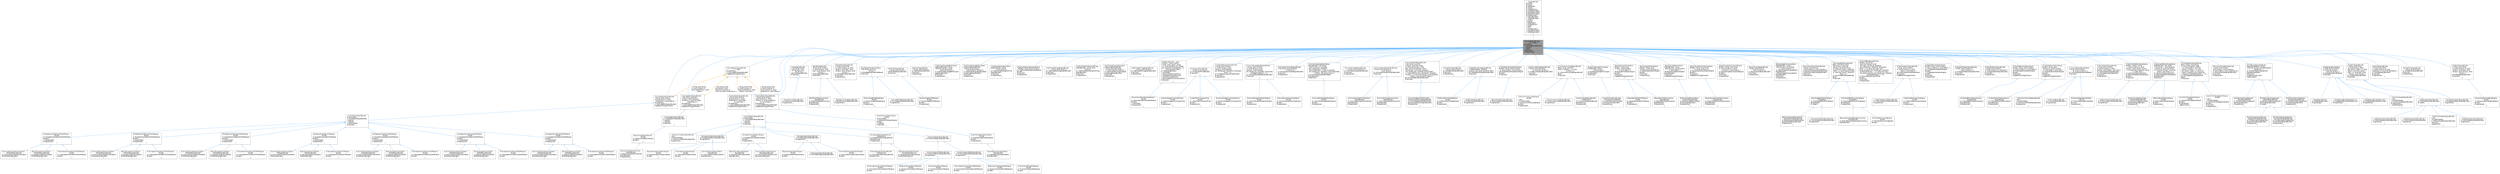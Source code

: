 digraph "CachingEngineBuilder&lt; T, U, Args &gt;"
{
 // INTERACTIVE_SVG=YES
 // LATEX_PDF_SIZE
  bgcolor="transparent";
  edge [fontname=Helvetica,fontsize=10,labelfontname=Helvetica,labelfontsize=10];
  node [fontname=Helvetica,fontsize=10,shape=box,height=0.2,width=0.4];
  Node1 [label="{CachingEngineBuilder\l\< T, U, Args \>\n|# engines_\l|+ CachingEngineBuilder()\l+ engine()\l+ reset()\l# keyImpl()\l# engineImpl()\l}",height=0.2,width=0.4,color="gray40", fillcolor="grey60", style="filled", fontcolor="black",tooltip="Abstract template EngineBuilder class that can cache engines and coupon pricers."];
  Node2 -> Node1 [dir="back",color="steelblue1",style="solid",arrowtail="onormal"];
  Node2 [label="{EngineBuilder\n|# model_\l# engine_\l# tradeTypes_\l# market_\l# configurations_\l# modelParameters_\l# engineParameters_\l# globalParameters_\l# modelBuilders_\l|+ EngineBuilder()\l+ ~EngineBuilder()\l+ model()\l+ engine()\l+ tradeTypes()\l+ configuration()\l+ reset()\l+ init()\l+ modelBuilders()\l+ engineParameter()\l+ modelParameter()\l}",height=0.2,width=0.4,color="gray40", fillcolor="white", style="filled",URL="$classore_1_1data_1_1_engine_builder.html",tooltip="Base PricingEngine Builder class for a specific model and engine."];
  Node1 -> Node3 [dir="back",color="steelblue1",style="solid",arrowtail="onormal"];
  Node3 [label="{CachingOptionEngineBuilder\l\< string, const string &,\l const Currency &, const\l AssetClass &, const Date & \>\n|# assetClass_\l|+ CachingOptionEngineBuilder()\l# getBlackScholesProcess()\l}",height=0.2,width=0.4,color="gray40", fillcolor="white", style="filled",URL="$classore_1_1data_1_1_caching_option_engine_builder.html",tooltip=" "];
  Node3 -> Node4 [dir="back",color="steelblue1",style="solid",arrowtail="onormal"];
  Node4 [label="{AsianOptionEngineBuilder\n|# expiryDate_\l|+ AsianOptionEngineBuilder()\l+ engine()\l+ engine()\l+ processType()\l# keyImpl()\l}",height=0.2,width=0.4,color="gray40", fillcolor="white", style="filled",URL="$classore_1_1data_1_1_asian_option_engine_builder.html",tooltip="Abstract Engine Builder for Asian Options."];
  Node4 -> Node5 [dir="back",color="steelblue1",style="solid",arrowtail="onormal"];
  Node5 [label="{EuropeanAsianOptionACGAPEngine\lBuilder\n||+ EuropeanAsianOptionACGAPEngine\lBuilder()\l+ processType()\l# engineImpl()\l}",height=0.2,width=0.4,color="gray40", fillcolor="white", style="filled",URL="$classore_1_1data_1_1_european_asian_option_a_c_g_a_p_engine_builder.html",tooltip="Continuous Analytic Engine Builder for European Asian Geometric Average Price Options."];
  Node5 -> Node6 [dir="back",color="steelblue1",style="solid",arrowtail="onormal"];
  Node6 [label="{CommodityEuropeanAsianOption\lACGAPEngineBuilder\n||+ CommodityEuropeanAsianOption\lACGAPEngineBuilder()\l}",height=0.2,width=0.4,color="gray40", fillcolor="white", style="filled",URL="$classore_1_1data_1_1_commodity_european_asian_option_a_c_g_a_p_engine_builder.html",tooltip="Continuous Analytic Engine Builder for European Asian Commodity Geometric Average Price Options."];
  Node5 -> Node7 [dir="back",color="steelblue1",style="solid",arrowtail="onormal"];
  Node7 [label="{EquityEuropeanAsianOption\lACGAPEngineBuilder\n||+ EquityEuropeanAsianOption\lACGAPEngineBuilder()\l}",height=0.2,width=0.4,color="gray40", fillcolor="white", style="filled",URL="$classore_1_1data_1_1_equity_european_asian_option_a_c_g_a_p_engine_builder.html",tooltip="Continuous Analytic Engine Builder for European Asian Equity Geometric Average Price Options."];
  Node5 -> Node8 [dir="back",color="steelblue1",style="solid",arrowtail="onormal"];
  Node8 [label="{FxEuropeanAsianOptionACGAPEngine\lBuilder\n||+ FxEuropeanAsianOptionACGAPEngine\lBuilder()\l}",height=0.2,width=0.4,color="gray40", fillcolor="white", style="filled",URL="$classore_1_1data_1_1_fx_european_asian_option_a_c_g_a_p_engine_builder.html",tooltip="Continuous Analytic Engine Builder for European Asian Fx Geometric Average Price Options."];
  Node4 -> Node9 [dir="back",color="steelblue1",style="solid",arrowtail="onormal"];
  Node9 [label="{EuropeanAsianOptionADGAPEngine\lBuilder\n||+ EuropeanAsianOptionADGAPEngine\lBuilder()\l+ processType()\l# engineImpl()\l}",height=0.2,width=0.4,color="gray40", fillcolor="white", style="filled",URL="$classore_1_1data_1_1_european_asian_option_a_d_g_a_p_engine_builder.html",tooltip="Discrete Analytic Engine Builder for European Asian Geometric Average Price Options."];
  Node9 -> Node10 [dir="back",color="steelblue1",style="solid",arrowtail="onormal"];
  Node10 [label="{CommodityEuropeanAsianOption\lADGAPEngineBuilder\n||+ CommodityEuropeanAsianOption\lADGAPEngineBuilder()\l}",height=0.2,width=0.4,color="gray40", fillcolor="white", style="filled",URL="$classore_1_1data_1_1_commodity_european_asian_option_a_d_g_a_p_engine_builder.html",tooltip="Discrete Analytic Engine Builder for European Asian Commodity Geometric Average Price Options."];
  Node9 -> Node11 [dir="back",color="steelblue1",style="solid",arrowtail="onormal"];
  Node11 [label="{EquityEuropeanAsianOption\lADGAPEngineBuilder\n||+ EquityEuropeanAsianOption\lADGAPEngineBuilder()\l}",height=0.2,width=0.4,color="gray40", fillcolor="white", style="filled",URL="$classore_1_1data_1_1_equity_european_asian_option_a_d_g_a_p_engine_builder.html",tooltip="Discrete Analytic Engine Builder for European Asian Equity Geometric Average Price Options."];
  Node9 -> Node12 [dir="back",color="steelblue1",style="solid",arrowtail="onormal"];
  Node12 [label="{FxEuropeanAsianOptionADGAPEngine\lBuilder\n||+ FxEuropeanAsianOptionADGAPEngine\lBuilder()\l}",height=0.2,width=0.4,color="gray40", fillcolor="white", style="filled",URL="$classore_1_1data_1_1_fx_european_asian_option_a_d_g_a_p_engine_builder.html",tooltip="Discrete Analytic Engine Builder for European Asian Fx Geometric Average Price Options."];
  Node4 -> Node13 [dir="back",color="steelblue1",style="solid",arrowtail="onormal"];
  Node13 [label="{EuropeanAsianOptionADGASEngine\lBuilder\n||+ EuropeanAsianOptionADGASEngine\lBuilder()\l+ processType()\l# engineImpl()\l}",height=0.2,width=0.4,color="gray40", fillcolor="white", style="filled",URL="$classore_1_1data_1_1_european_asian_option_a_d_g_a_s_engine_builder.html",tooltip="Discrete Analytic Engine Builder for European Asian Geometric Average Strike Options."];
  Node13 -> Node14 [dir="back",color="steelblue1",style="solid",arrowtail="onormal"];
  Node14 [label="{CommodityEuropeanAsianOption\lADGASEngineBuilder\n||+ CommodityEuropeanAsianOption\lADGASEngineBuilder()\l}",height=0.2,width=0.4,color="gray40", fillcolor="white", style="filled",URL="$classore_1_1data_1_1_commodity_european_asian_option_a_d_g_a_s_engine_builder.html",tooltip="Discrete Analytic Engine Builder for European Asian Commodity Geometric Average Strike Options."];
  Node13 -> Node15 [dir="back",color="steelblue1",style="solid",arrowtail="onormal"];
  Node15 [label="{EquityEuropeanAsianOption\lADGASEngineBuilder\n||+ EquityEuropeanAsianOption\lADGASEngineBuilder()\l}",height=0.2,width=0.4,color="gray40", fillcolor="white", style="filled",URL="$classore_1_1data_1_1_equity_european_asian_option_a_d_g_a_s_engine_builder.html",tooltip="Discrete Analytic Engine Builder for European Asian Equity Geometric Average Strike Options."];
  Node13 -> Node16 [dir="back",color="steelblue1",style="solid",arrowtail="onormal"];
  Node16 [label="{FxEuropeanAsianOptionADGASEngine\lBuilder\n||+ FxEuropeanAsianOptionADGASEngine\lBuilder()\l}",height=0.2,width=0.4,color="gray40", fillcolor="white", style="filled",URL="$classore_1_1data_1_1_fx_european_asian_option_a_d_g_a_s_engine_builder.html",tooltip="Discrete Analytic Engine Builder for European Asian Fx Geometric Average Strike Options."];
  Node4 -> Node17 [dir="back",color="steelblue1",style="solid",arrowtail="onormal"];
  Node17 [label="{EuropeanAsianOptionMCDAAPEngine\lBuilder\n||+ EuropeanAsianOptionMCDAAPEngine\lBuilder()\l+ processType()\l# engineImpl()\l}",height=0.2,width=0.4,color="gray40", fillcolor="white", style="filled",URL="$classore_1_1data_1_1_european_asian_option_m_c_d_a_a_p_engine_builder.html",tooltip="Discrete Monte Carlo Engine Builder for European Asian Arithmetic Average Price Options."];
  Node17 -> Node18 [dir="back",color="steelblue1",style="solid",arrowtail="onormal"];
  Node18 [label="{CommodityEuropeanAsianOption\lMCDAAPEngineBuilder\n||+ CommodityEuropeanAsianOption\lMCDAAPEngineBuilder()\l}",height=0.2,width=0.4,color="gray40", fillcolor="white", style="filled",URL="$classore_1_1data_1_1_commodity_european_asian_option_m_c_d_a_a_p_engine_builder.html",tooltip="Discrete Monte Carlo Engine Builder for European Asian Commodity Arithmetic Average Price Options."];
  Node17 -> Node19 [dir="back",color="steelblue1",style="solid",arrowtail="onormal"];
  Node19 [label="{EquityEuropeanAsianOption\lMCDAAPEngineBuilder\n||+ EquityEuropeanAsianOption\lMCDAAPEngineBuilder()\l}",height=0.2,width=0.4,color="gray40", fillcolor="white", style="filled",URL="$classore_1_1data_1_1_equity_european_asian_option_m_c_d_a_a_p_engine_builder.html",tooltip="Discrete Monte Carlo Engine Builder for European Asian Equity Arithmetic Average Price Options."];
  Node17 -> Node20 [dir="back",color="steelblue1",style="solid",arrowtail="onormal"];
  Node20 [label="{FxEuropeanAsianOptionMCDAAPEngine\lBuilder\n||+ FxEuropeanAsianOptionMCDAAPEngine\lBuilder()\l}",height=0.2,width=0.4,color="gray40", fillcolor="white", style="filled",URL="$classore_1_1data_1_1_fx_european_asian_option_m_c_d_a_a_p_engine_builder.html",tooltip="Discrete Monte Carlo Engine Builder for European Asian Fx Arithmetic Average Price Options."];
  Node4 -> Node21 [dir="back",color="steelblue1",style="solid",arrowtail="onormal"];
  Node21 [label="{EuropeanAsianOptionMCDAASEngine\lBuilder\n||+ EuropeanAsianOptionMCDAASEngine\lBuilder()\l+ processType()\l# engineImpl()\l}",height=0.2,width=0.4,color="gray40", fillcolor="white", style="filled",URL="$classore_1_1data_1_1_european_asian_option_m_c_d_a_a_s_engine_builder.html",tooltip="Discrete Monte Carlo Engine Builder for European Asian Arithmetic Average Strike Options."];
  Node21 -> Node22 [dir="back",color="steelblue1",style="solid",arrowtail="onormal"];
  Node22 [label="{CommodityEuropeanAsianOption\lMCDAASEngineBuilder\n||+ CommodityEuropeanAsianOption\lMCDAASEngineBuilder()\l}",height=0.2,width=0.4,color="gray40", fillcolor="white", style="filled",URL="$classore_1_1data_1_1_commodity_european_asian_option_m_c_d_a_a_s_engine_builder.html",tooltip="Discrete Monte Carlo Engine Builder for European Asian Commodity Arithmetic Average Strike Options."];
  Node21 -> Node23 [dir="back",color="steelblue1",style="solid",arrowtail="onormal"];
  Node23 [label="{EquityEuropeanAsianOption\lMCDAASEngineBuilder\n||+ EquityEuropeanAsianOption\lMCDAASEngineBuilder()\l}",height=0.2,width=0.4,color="gray40", fillcolor="white", style="filled",URL="$classore_1_1data_1_1_equity_european_asian_option_m_c_d_a_a_s_engine_builder.html",tooltip="Discrete Monte Carlo Engine Builder for European Asian Equity Arithmetic Average Strike Options."];
  Node21 -> Node24 [dir="back",color="steelblue1",style="solid",arrowtail="onormal"];
  Node24 [label="{FxEuropeanAsianOptionMCDAASEngine\lBuilder\n||+ FxEuropeanAsianOptionMCDAASEngine\lBuilder()\l}",height=0.2,width=0.4,color="gray40", fillcolor="white", style="filled",URL="$classore_1_1data_1_1_fx_european_asian_option_m_c_d_a_a_s_engine_builder.html",tooltip="Discrete Monte Carlo Engine Builder for European Asian Fx Arithmetic Average Strike Options."];
  Node4 -> Node25 [dir="back",color="steelblue1",style="solid",arrowtail="onormal"];
  Node25 [label="{EuropeanAsianOptionMCDGAPEngine\lBuilder\n||+ EuropeanAsianOptionMCDGAPEngine\lBuilder()\l+ processType()\l# engineImpl()\l}",height=0.2,width=0.4,color="gray40", fillcolor="white", style="filled",URL="$classore_1_1data_1_1_european_asian_option_m_c_d_g_a_p_engine_builder.html",tooltip="Discrete Monte Carlo Engine Builder for European Asian Geometric Average Price Options."];
  Node25 -> Node26 [dir="back",color="steelblue1",style="solid",arrowtail="onormal"];
  Node26 [label="{CommodityEuropeanAsianOption\lMCDGAPEngineBuilder\n||+ CommodityEuropeanAsianOption\lMCDGAPEngineBuilder()\l}",height=0.2,width=0.4,color="gray40", fillcolor="white", style="filled",URL="$classore_1_1data_1_1_commodity_european_asian_option_m_c_d_g_a_p_engine_builder.html",tooltip="Discrete Monte Carlo Engine Builder for European Asian Commodity Geometric Average Price Options."];
  Node25 -> Node27 [dir="back",color="steelblue1",style="solid",arrowtail="onormal"];
  Node27 [label="{EquityEuropeanAsianOption\lMCDGAPEngineBuilder\n||+ EquityEuropeanAsianOption\lMCDGAPEngineBuilder()\l}",height=0.2,width=0.4,color="gray40", fillcolor="white", style="filled",URL="$classore_1_1data_1_1_equity_european_asian_option_m_c_d_g_a_p_engine_builder.html",tooltip="Discrete Monte Carlo Engine Builder for European Asian Equity Geometric Average Price Options."];
  Node25 -> Node28 [dir="back",color="steelblue1",style="solid",arrowtail="onormal"];
  Node28 [label="{FxEuropeanAsianOptionMCDGAPEngine\lBuilder\n||+ FxEuropeanAsianOptionMCDGAPEngine\lBuilder()\l}",height=0.2,width=0.4,color="gray40", fillcolor="white", style="filled",URL="$classore_1_1data_1_1_fx_european_asian_option_m_c_d_g_a_p_engine_builder.html",tooltip="Discrete Monte Carlo Engine Builder for European Asian Fx Geometric Average Price Options."];
  Node4 -> Node29 [dir="back",color="steelblue1",style="solid",arrowtail="onormal"];
  Node29 [label="{EuropeanAsianOptionTWEngine\lBuilder\n||+ EuropeanAsianOptionTWEngine\lBuilder()\l+ processType()\l# engineImpl()\l}",height=0.2,width=0.4,color="gray40", fillcolor="white", style="filled",URL="$classore_1_1data_1_1_european_asian_option_t_w_engine_builder.html",tooltip="Discrete Analytic TW Engine Builder for European Asian Arithmetic Average Price Options."];
  Node29 -> Node30 [dir="back",color="steelblue1",style="solid",arrowtail="onormal"];
  Node30 [label="{CommodityEuropeanAsianOption\lTWEngineBuilder\n||+ CommodityEuropeanAsianOption\lTWEngineBuilder()\l}",height=0.2,width=0.4,color="gray40", fillcolor="white", style="filled",URL="$classore_1_1data_1_1_commodity_european_asian_option_t_w_engine_builder.html",tooltip="Discrete Analytic TW Engine Builder for European Asian Commodity Arithmetic Average Price Options."];
  Node29 -> Node31 [dir="back",color="steelblue1",style="solid",arrowtail="onormal"];
  Node31 [label="{EquityEuropeanAsianOption\lTWEngineBuilder\n||+ EquityEuropeanAsianOption\lTWEngineBuilder()\l}",height=0.2,width=0.4,color="gray40", fillcolor="white", style="filled",URL="$classore_1_1data_1_1_equity_european_asian_option_t_w_engine_builder.html",tooltip="Discrete Analytic TW Engine Builder for European Asian Equity Arithmetic Average Price Options."];
  Node29 -> Node32 [dir="back",color="steelblue1",style="solid",arrowtail="onormal"];
  Node32 [label="{FxEuropeanAsianOptionTWEngine\lBuilder\n||+ FxEuropeanAsianOptionTWEngine\lBuilder()\l}",height=0.2,width=0.4,color="gray40", fillcolor="white", style="filled",URL="$classore_1_1data_1_1_fx_european_asian_option_t_w_engine_builder.html",tooltip="Discrete Analytic TW Engine Builder for European Asian Fx Arithmetic Average Price Options."];
  Node1 -> Node33 [dir="back",color="steelblue1",style="solid",arrowtail="onormal"];
  Node33 [label="{CachingOptionEngineBuilder\l\< std::string, const std\l::string &, const QuantLib\l::Currency &, const ore::data\l::AssetClass & \>\n|# assetClass_\l|+ CachingOptionEngineBuilder()\l# getBlackScholesProcess()\l}",height=0.2,width=0.4,color="gray40", fillcolor="white", style="filled",URL="$classore_1_1data_1_1_caching_option_engine_builder.html",tooltip=" "];
  Node33 -> Node34 [dir="back",color="steelblue1",style="solid",arrowtail="onormal"];
  Node34 [label="{CliquetOptionEngineBuilder\n||+ CliquetOptionEngineBuilder()\l+ engine()\l+ engine()\l# keyImpl()\l}",height=0.2,width=0.4,color="gray40", fillcolor="white", style="filled",URL="$classore_1_1data_1_1_cliquet_option_engine_builder.html",tooltip="Engine builder for Cliquet Options."];
  Node34 -> Node35 [dir="back",color="steelblue1",style="solid",arrowtail="onormal"];
  Node35 [label="{EquityCliquetOptionEngine\lBuilder\n||+ EquityCliquetOptionEngine\lBuilder()\l}",height=0.2,width=0.4,color="gray40", fillcolor="white", style="filled",URL="$classore_1_1data_1_1_equity_cliquet_option_engine_builder.html",tooltip="Engine Builder for Equity Cliquet Options."];
  Node35 -> Node36 [dir="back",color="steelblue1",style="solid",arrowtail="onormal"];
  Node36 [label="{EquityCliquetOptionMcScript\lEngineBuilder\n||+ EquityCliquetOptionMcScript\lEngineBuilder()\l# engineImpl()\l}",height=0.2,width=0.4,color="gray40", fillcolor="white", style="filled",URL="$classore_1_1data_1_1_equity_cliquet_option_mc_script_engine_builder.html",tooltip=" "];
  Node1 -> Node37 [dir="back",color="steelblue1",style="solid",arrowtail="onormal"];
  Node37 [label="{CachingOptionEngineBuilder\l\< string, const string &,\l const Currency &, const\l Currency &, const AssetClass\l &, const Date & \>\n|# assetClass_\l|+ CachingOptionEngineBuilder()\l# getBlackScholesProcess()\l}",height=0.2,width=0.4,color="gray40", fillcolor="white", style="filled",URL="$classore_1_1data_1_1_caching_option_engine_builder.html",tooltip=" "];
  Node37 -> Node38 [dir="back",color="steelblue1",style="solid",arrowtail="onormal"];
  Node38 [label="{QuantoVanillaOptionEngine\lBuilder\n|# expiryDate_\l|+ QuantoVanillaOptionEngine\lBuilder()\l+ engine()\l# keyImpl()\l}",height=0.2,width=0.4,color="gray40", fillcolor="white", style="filled",URL="$classore_1_1data_1_1_quanto_vanilla_option_engine_builder.html",tooltip="Abstract Engine Builder for Quanto Vanilla Options."];
  Node38 -> Node39 [dir="back",color="steelblue1",style="solid",arrowtail="onormal"];
  Node39 [label="{QuantoEuropeanOptionEngine\lBuilder\n||+ QuantoEuropeanOptionEngine\lBuilder()\l# engineImpl()\l}",height=0.2,width=0.4,color="gray40", fillcolor="white", style="filled",URL="$classore_1_1data_1_1_quanto_european_option_engine_builder.html",tooltip="Abstract Engine Builder for Quanto European Vanilla Options."];
  Node39 -> Node40 [dir="back",color="steelblue1",style="solid",arrowtail="onormal"];
  Node40 [label="{QuantoEquityEuropeanOption\lEngineBuilder\n||+ QuantoEquityEuropeanOption\lEngineBuilder()\l}",height=0.2,width=0.4,color="gray40", fillcolor="white", style="filled",URL="$classore_1_1data_1_1_quanto_equity_european_option_engine_builder.html",tooltip="Engine Builder for Quanto European Equity Option Options."];
  Node1 -> Node41 [dir="back",color="steelblue1",style="solid",arrowtail="onormal"];
  Node41 [label="{CachingOptionEngineBuilder\l\< string, const string &,\l const Currency &, const\l AssetClass &, const Date\l &, const bool \>\n|# assetClass_\l|+ CachingOptionEngineBuilder()\l# getBlackScholesProcess()\l}",height=0.2,width=0.4,color="gray40", fillcolor="white", style="filled",URL="$classore_1_1data_1_1_caching_option_engine_builder.html",tooltip=" "];
  Node41 -> Node42 [dir="back",color="steelblue1",style="solid",arrowtail="onormal"];
  Node42 [label="{VanillaOptionEngineBuilder\n|# expiryDate_\l|+ VanillaOptionEngineBuilder()\l+ engine()\l+ engine()\l# keyImpl()\l}",height=0.2,width=0.4,color="gray40", fillcolor="white", style="filled",URL="$classore_1_1data_1_1_vanilla_option_engine_builder.html",tooltip="Abstract Engine Builder for Vanilla Options."];
  Node42 -> Node43 [dir="back",color="steelblue1",style="solid",arrowtail="onormal"];
  Node43 [label="{AmericanOptionEngineBuilder\n||+ AmericanOptionEngineBuilder()\l}",height=0.2,width=0.4,color="gray40", fillcolor="white", style="filled",URL="$classore_1_1data_1_1_american_option_engine_builder.html",tooltip="Abstract Engine Builder for American Vanilla Options."];
  Node43 -> Node44 [dir="back",color="steelblue1",style="solid",arrowtail="onormal"];
  Node44 [label="{AmericanOptionBAWEngineBuilder\n||+ AmericanOptionBAWEngineBuilder()\l# engineImpl()\l}",height=0.2,width=0.4,color="gray40", fillcolor="white", style="filled",URL="$classore_1_1data_1_1_american_option_b_a_w_engine_builder.html",tooltip="Abstract Engine Builder for American Vanilla Options using Barone Adesi Whaley Approximation."];
  Node44 -> Node45 [dir="back",color="steelblue1",style="solid",arrowtail="onormal"];
  Node45 [label="{CommodityAmericanOptionBAWEngine\lBuilder\n||+ CommodityAmericanOptionBAWEngine\lBuilder()\l}",height=0.2,width=0.4,color="gray40", fillcolor="white", style="filled",URL="$classore_1_1data_1_1_commodity_american_option_b_a_w_engine_builder.html",tooltip=" "];
  Node44 -> Node46 [dir="back",color="steelblue1",style="solid",arrowtail="onormal"];
  Node46 [label="{EquityAmericanOptionBAWEngine\lBuilder\n||+ EquityAmericanOptionBAWEngine\lBuilder()\l}",height=0.2,width=0.4,color="gray40", fillcolor="white", style="filled",URL="$classore_1_1data_1_1_equity_american_option_b_a_w_engine_builder.html",tooltip="Engine Builder for American Equity Options using Barone Adesi Whaley Approximation."];
  Node44 -> Node47 [dir="back",color="steelblue1",style="solid",arrowtail="onormal"];
  Node47 [label="{FxAmericanOptionBAWEngine\lBuilder\n||+ FxAmericanOptionBAWEngine\lBuilder()\l}",height=0.2,width=0.4,color="gray40", fillcolor="white", style="filled",URL="$classore_1_1data_1_1_fx_american_option_b_a_w_engine_builder.html",tooltip="Engine Builder for American Fx Options using Barone Adesi Whaley Approximation."];
  Node43 -> Node48 [dir="back",color="steelblue1",style="solid",arrowtail="onormal"];
  Node48 [label="{AmericanOptionFDEngineBuilder\n||+ AmericanOptionFDEngineBuilder()\l# engineImpl()\l}",height=0.2,width=0.4,color="gray40", fillcolor="white", style="filled",URL="$classore_1_1data_1_1_american_option_f_d_engine_builder.html",tooltip="Abstract Engine Builder for American Vanilla Options using Finite Difference Method."];
  Node48 -> Node49 [dir="back",color="steelblue1",style="solid",arrowtail="onormal"];
  Node49 [label="{CommodityAmericanOptionFDEngine\lBuilder\n||+ CommodityAmericanOptionFDEngine\lBuilder()\l}",height=0.2,width=0.4,color="gray40", fillcolor="white", style="filled",URL="$classore_1_1data_1_1_commodity_american_option_f_d_engine_builder.html",tooltip=" "];
  Node48 -> Node50 [dir="back",color="steelblue1",style="solid",arrowtail="onormal"];
  Node50 [label="{EquityAmericanOptionFDEngine\lBuilder\n||+ EquityAmericanOptionFDEngine\lBuilder()\l}",height=0.2,width=0.4,color="gray40", fillcolor="white", style="filled",URL="$classore_1_1data_1_1_equity_american_option_f_d_engine_builder.html",tooltip="Engine Builder for American Equity Options using Finite Difference Method."];
  Node48 -> Node51 [dir="back",color="steelblue1",style="solid",arrowtail="onormal"];
  Node51 [label="{FxAmericanOptionFDEngine\lBuilder\n||+ FxAmericanOptionFDEngine\lBuilder()\l}",height=0.2,width=0.4,color="gray40", fillcolor="white", style="filled",URL="$classore_1_1data_1_1_fx_american_option_f_d_engine_builder.html",tooltip="Engine Builder for American Fx Options using Finite Difference Method."];
  Node42 -> Node52 [dir="back",color="steelblue1",style="solid",arrowtail="onormal"];
  Node52 [label="{CamAmcFxOptionEngineBuilder\n|- cam_\l- simulationDates_\l|+ CamAmcFxOptionEngineBuilder()\l# engineImpl()\l}",height=0.2,width=0.4,color="gray40", fillcolor="white", style="filled",URL="$classore_1_1data_1_1_cam_amc_fx_option_engine_builder.html",tooltip="FX option engine builder for external cam, with additional simulation dates (AMC)"];
  Node42 -> Node53 [dir="back",color="steelblue1",style="solid",arrowtail="onormal"];
  Node53 [label="{EuropeanCSOptionEngineBuilder\n||+ EuropeanCSOptionEngineBuilder()\l# engineImpl()\l}",height=0.2,width=0.4,color="gray40", fillcolor="white", style="filled",URL="$classore_1_1data_1_1_european_c_s_option_engine_builder.html",tooltip=" "];
  Node53 -> Node54 [dir="back",color="steelblue1",style="solid",arrowtail="onormal"];
  Node54 [label="{CommodityEuropeanCSOption\lEngineBuilder\n||+ CommodityEuropeanCSOption\lEngineBuilder()\l}",height=0.2,width=0.4,color="gray40", fillcolor="white", style="filled",URL="$classore_1_1data_1_1_commodity_european_c_s_option_engine_builder.html",tooltip=" "];
  Node53 -> Node55 [dir="back",color="steelblue1",style="solid",arrowtail="onormal"];
  Node55 [label="{EquityEuropeanCSOptionEngine\lBuilder\n||+ EquityEuropeanCSOptionEngine\lBuilder()\l}",height=0.2,width=0.4,color="gray40", fillcolor="white", style="filled",URL="$classore_1_1data_1_1_equity_european_c_s_option_engine_builder.html",tooltip=" "];
  Node53 -> Node56 [dir="back",color="steelblue1",style="solid",arrowtail="onormal"];
  Node56 [label="{FxEuropeanCSOptionEngine\lBuilder\n||+ FxEuropeanCSOptionEngine\lBuilder()\l}",height=0.2,width=0.4,color="gray40", fillcolor="white", style="filled",URL="$classore_1_1data_1_1_fx_european_c_s_option_engine_builder.html",tooltip=" "];
  Node42 -> Node57 [dir="back",color="steelblue1",style="solid",arrowtail="onormal"];
  Node57 [label="{EuropeanForwardOptionEngine\lBuilder\n||+ EuropeanForwardOptionEngine\lBuilder()\l# engineImpl()\l}",height=0.2,width=0.4,color="gray40", fillcolor="white", style="filled",URL="$classore_1_1data_1_1_european_forward_option_engine_builder.html",tooltip="Abstract Engine Builder for European Vanilla Forward Options."];
  Node57 -> Node58 [dir="back",color="steelblue1",style="solid",arrowtail="onormal"];
  Node58 [label="{CommodityEuropeanForward\lOptionEngineBuilder\n||+ CommodityEuropeanForward\lOptionEngineBuilder()\l}",height=0.2,width=0.4,color="gray40", fillcolor="white", style="filled",URL="$classore_1_1data_1_1_commodity_european_forward_option_engine_builder.html",tooltip=" "];
  Node57 -> Node59 [dir="back",color="steelblue1",style="solid",arrowtail="onormal"];
  Node59 [label="{EquityFutureEuropeanOption\lEngineBuilder\n||+ EquityFutureEuropeanOption\lEngineBuilder()\l}",height=0.2,width=0.4,color="gray40", fillcolor="white", style="filled",URL="$classore_1_1data_1_1_equity_future_european_option_engine_builder.html",tooltip=" "];
  Node42 -> Node60 [dir="back",color="steelblue1",style="solid",arrowtail="onormal"];
  Node60 [label="{EuropeanOptionEngineBuilder\n||+ EuropeanOptionEngineBuilder()\l# engineImpl()\l}",height=0.2,width=0.4,color="gray40", fillcolor="white", style="filled",URL="$classore_1_1data_1_1_european_option_engine_builder.html",tooltip="Abstract Engine Builder for European Vanilla Options."];
  Node60 -> Node61 [dir="back",color="steelblue1",style="solid",arrowtail="onormal"];
  Node61 [label="{CommodityEuropeanOptionEngine\lBuilder\n||+ CommodityEuropeanOptionEngine\lBuilder()\l}",height=0.2,width=0.4,color="gray40", fillcolor="white", style="filled",URL="$classore_1_1data_1_1_commodity_european_option_engine_builder.html",tooltip=" "];
  Node60 -> Node62 [dir="back",color="steelblue1",style="solid",arrowtail="onormal"];
  Node62 [label="{EquityEuropeanOptionEngine\lBuilder\n||+ EquityEuropeanOptionEngine\lBuilder()\l}",height=0.2,width=0.4,color="gray40", fillcolor="white", style="filled",URL="$classore_1_1data_1_1_equity_european_option_engine_builder.html",tooltip="Engine Builder for European Equity Option Options."];
  Node60 -> Node63 [dir="back",color="steelblue1",style="solid",arrowtail="onormal"];
  Node63 [label="{FxEuropeanOptionEngineBuilder\n||+ FxEuropeanOptionEngineBuilder()\l}",height=0.2,width=0.4,color="gray40", fillcolor="white", style="filled",URL="$classore_1_1data_1_1_fx_european_option_engine_builder.html",tooltip="Engine Builder for European Fx Option Options."];
  Node42 -> Node64 [dir="back",color="steelblue1",style="solid",arrowtail="onormal"];
  Node64 [label="{EuropeanOptionEngineBuilder\lDeltaGamma\n||+ EuropeanOptionEngineBuilder\lDeltaGamma()\l# engineImpl()\l}",height=0.2,width=0.4,color="gray40", fillcolor="white", style="filled",URL="$classore_1_1data_1_1_european_option_engine_builder_delta_gamma.html",tooltip="Engine Builder for European Options with delta/gamma extension."];
  Node64 -> Node65 [dir="back",color="steelblue1",style="solid",arrowtail="onormal"];
  Node65 [label="{EquityEuropeanOptionEngine\lBuilderDeltaGamma\n||+ EquityEuropeanOptionEngine\lBuilderDeltaGamma()\l}",height=0.2,width=0.4,color="gray40", fillcolor="white", style="filled",URL="$classore_1_1data_1_1_equity_european_option_engine_builder_delta_gamma.html",tooltip="Engine Builder for European Equity Options with analytical sensitivities."];
  Node64 -> Node66 [dir="back",color="steelblue1",style="solid",arrowtail="onormal"];
  Node66 [label="{FxEuropeanOptionEngineBuilder\lDeltaGamma\n||+ FxEuropeanOptionEngineBuilder\lDeltaGamma()\l}",height=0.2,width=0.4,color="gray40", fillcolor="white", style="filled",URL="$classore_1_1data_1_1_fx_european_option_engine_builder_delta_gamma.html",tooltip="Engine Builder for European FX Options with analytical sensitivities."];
  Node1 -> Node67 [dir="back",color="steelblue1",style="solid",arrowtail="onormal"];
  Node67 [label="{AscotEngineBuilder\l\< std::string, const\l std::string &, const\l std::string & \>\n||# AscotEngineBuilder()\l# keyImpl()\l}",height=0.2,width=0.4,color="gray40", fillcolor="white", style="filled",URL="$classore_1_1data_1_1_ascot_engine_builder.html",tooltip=" "];
  Node67 -> Node68 [dir="back",color="steelblue1",style="solid",arrowtail="onormal"];
  Node68 [label="{AscotIntrinsicEngineBuilder\n||+ AscotIntrinsicEngineBuilder()\l# engineImpl()\l}",height=0.2,width=0.4,color="gray40", fillcolor="white", style="filled",URL="$classore_1_1data_1_1_ascot_intrinsic_engine_builder.html",tooltip=" "];
  Node1 -> Node69 [dir="back",color="steelblue1",style="solid",arrowtail="onormal"];
  Node69 [label="{BondEngineBuilder\<\l string, const Currency\l &, const string &, const\l bool, const string &, const\l string & \>\n||# BondEngineBuilder()\l# keyImpl()\l}",height=0.2,width=0.4,color="gray40", fillcolor="white", style="filled",URL="$classore_1_1data_1_1_bond_engine_builder.html",tooltip="Engine Builder base class for Bonds."];
  Node69 -> Node70 [dir="back",color="steelblue1",style="solid",arrowtail="onormal"];
  Node70 [label="{BondDiscountingEngineBuilder\n||+ BondDiscountingEngineBuilder()\l# engineImpl()\l}",height=0.2,width=0.4,color="gray40", fillcolor="white", style="filled",URL="$classore_1_1data_1_1_bond_discounting_engine_builder.html",tooltip="Discounting Engine Builder class for Bonds."];
  Node69 -> Node71 [dir="back",color="steelblue1",style="solid",arrowtail="onormal"];
  Node71 [label="{BondMultiStateDiscounting\lEngineBuilder\n||+ BondMultiStateDiscounting\lEngineBuilder()\l# engineImpl()\l}",height=0.2,width=0.4,color="gray40", fillcolor="white", style="filled",URL="$classore_1_1data_1_1_bond_multi_state_discounting_engine_builder.html",tooltip="Multi State Engine Builder class for Bonds."];
  Node1 -> Node72 [dir="back",color="steelblue1",style="solid",arrowtail="onormal"];
  Node72 [label="{BondOptionEngineBuilder\l\< string, const string\l &, const Currency &, const\l string &, const bool, const\l string &, const string &, const\l string & \>\n||+ BondOptionEngineBuilder()\l# keyImpl()\l# engineImpl()\l}",height=0.2,width=0.4,color="gray40", fillcolor="white", style="filled",URL="$classore_1_1data_1_1_bond_option_engine_builder.html",tooltip="Engine builder for bond option."];
  Node1 -> Node73 [dir="back",color="steelblue1",style="solid",arrowtail="onormal"];
  Node73 [label="{BondRepoEngineBuilderBase\l\< std::string, const std\l::string & \>\n||+ BondRepoEngineBuilderBase()\l# keyImpl()\l}",height=0.2,width=0.4,color="gray40", fillcolor="white", style="filled",URL="$classore_1_1data_1_1_bond_repo_engine_builder_base.html",tooltip="Bond Repo engine builder base class."];
  Node73 -> Node74 [dir="back",color="steelblue1",style="solid",arrowtail="onormal"];
  Node74 [label="{AccrualBondRepoEngineBuilder\n||+ AccrualBondRepoEngineBuilder()\l# engineImpl()\l}",height=0.2,width=0.4,color="gray40", fillcolor="white", style="filled",URL="$classore_1_1data_1_1_accrual_bond_repo_engine_builder.html",tooltip="Accrual Bond Repo Engine Builder."];
  Node73 -> Node75 [dir="back",color="steelblue1",style="solid",arrowtail="onormal"];
  Node75 [label="{DiscountingBondRepoEngine\lBuilder\n||+ DiscountingBondRepoEngine\lBuilder()\l# engineImpl()\l}",height=0.2,width=0.4,color="gray40", fillcolor="white", style="filled",URL="$classore_1_1data_1_1_discounting_bond_repo_engine_builder.html",tooltip="Discounting Bond Repo Engine Builder."];
  Node1 -> Node76 [dir="back",color="steelblue1",style="solid",arrowtail="onormal"];
  Node76 [label="{BondTRSEngineBuilder\l\< string, const string & \>\n||# BondTRSEngineBuilder()\l# keyImpl()\l}",height=0.2,width=0.4,color="gray40", fillcolor="white", style="filled",URL="$classore_1_1data_1_1_bond_t_r_s_engine_builder.html",tooltip=" "];
  Node76 -> Node77 [dir="back",color="steelblue1",style="solid",arrowtail="onormal"];
  Node77 [label="{DiscountingBondTRSEngine\lBuilder\n||+ DiscountingBondTRSEngine\lBuilder()\l# engineImpl()\l}",height=0.2,width=0.4,color="gray40", fillcolor="white", style="filled",URL="$classore_1_1data_1_1_discounting_bond_t_r_s_engine_builder.html",tooltip=" "];
  Node1 -> Node78 [dir="back",color="steelblue1",style="solid",arrowtail="onormal"];
  Node78 [label="{CachingOptionEngineBuilder\l\< T, Args \>\n|# assetClass_\l|+ CachingOptionEngineBuilder()\l# getBlackScholesProcess()\l}",height=0.2,width=0.4,color="gray40", fillcolor="white", style="filled",URL="$classore_1_1data_1_1_caching_option_engine_builder.html",tooltip=" "];
  Node78 -> Node3 [dir="back",color="orange",style="solid",label=" \< string, const string\l &, const Currency &,\l const AssetClass &, const\l Date & \>" ];
  Node78 -> Node33 [dir="back",color="orange",style="solid",label=" \< std::string, const\l std::string &, const\l QuantLib::Currency &,\l const ore::data::AssetClass & \>" ];
  Node78 -> Node37 [dir="back",color="orange",style="solid",label=" \< string, const string\l &, const Currency &,\l const Currency &, const\l AssetClass &, const Date & \>" ];
  Node78 -> Node41 [dir="back",color="orange",style="solid",label=" \< string, const string\l &, const Currency &,\l const AssetClass &, const\l Date &, const bool \>" ];
  Node1 -> Node79 [dir="back",color="steelblue1",style="solid",arrowtail="onormal"];
  Node79 [label="{CapFloorEngineBuilder\l\< string, const string & \>\n||+ CapFloorEngineBuilder()\l# keyImpl()\l# engineImpl()\l}",height=0.2,width=0.4,color="gray40", fillcolor="white", style="filled",URL="$classore_1_1data_1_1_cap_floor_engine_builder.html",tooltip="Engine Builder for Caps, Floors and Collars on an IborIndex."];
  Node1 -> Node80 [dir="back",color="steelblue1",style="solid",arrowtail="onormal"];
  Node80 [label="{CapFlooredAverageBMACoupon\lLegEngineBuilder\< string,\l const std::string &, const\l QuantLib::Period & \>\n||+ CapFlooredAverageBMACoupon\lLegEngineBuilder()\l# keyImpl()\l# engineImpl()\l}",height=0.2,width=0.4,color="gray40", fillcolor="white", style="filled",URL="$classore_1_1data_1_1_cap_floored_average_b_m_a_coupon_leg_engine_builder.html",tooltip="CouponPricer Builder for CapFlooredAVerageBMACouponLeg."];
  Node1 -> Node81 [dir="back",color="steelblue1",style="solid",arrowtail="onormal"];
  Node81 [label="{CapFlooredAverageONIndexed\lCouponLegEngineBuilder\l\< string, const string &,\l const QuantLib::Period & \>\n||+ CapFlooredAverageONIndexed\lCouponLegEngineBuilder()\l# keyImpl()\l# engineImpl()\l}",height=0.2,width=0.4,color="gray40", fillcolor="white", style="filled",URL="$classore_1_1data_1_1_cap_floored_average_o_n_indexed_coupon_leg_engine_builder.html",tooltip="CouponPricer Builder for CapFlooredOvernightIndexedCouponLeg."];
  Node1 -> Node82 [dir="back",color="steelblue1",style="solid",arrowtail="onormal"];
  Node82 [label="{CapFlooredCpiLegCashFlow\lEngineBuilder\< string,\l const string & \>\n||+ CapFlooredCpiLegCashFlow\lEngineBuilder()\l# keyImpl()\l# engineImpl()\l}",height=0.2,width=0.4,color="gray40", fillcolor="white", style="filled",URL="$classore_1_1data_1_1_cap_floored_cpi_leg_cash_flow_engine_builder.html",tooltip=" "];
  Node1 -> Node83 [dir="back",color="steelblue1",style="solid",arrowtail="onormal"];
  Node83 [label="{CapFlooredCpiLegCouponEngine\lBuilder\< string, const string & \>\n||+ CapFlooredCpiLegCouponEngine\lBuilder()\l# keyImpl()\l# engineImpl()\l}",height=0.2,width=0.4,color="gray40", fillcolor="white", style="filled",URL="$classore_1_1data_1_1_cap_floored_cpi_leg_coupon_engine_builder.html",tooltip="CouponPricer Builder for Capped/Floored CPI Inflation Leg."];
  Node1 -> Node84 [dir="back",color="steelblue1",style="solid",arrowtail="onormal"];
  Node84 [label="{CapFlooredIborLegEngineBuilder\l\< string, const string & \>\n||+ CapFlooredIborLegEngineBuilder()\l# keyImpl()\l# engineImpl()\l}",height=0.2,width=0.4,color="gray40", fillcolor="white", style="filled",URL="$classore_1_1data_1_1_cap_floored_ibor_leg_engine_builder.html",tooltip="CouponPricer Builder for CapFlooredIborLeg."];
  Node1 -> Node85 [dir="back",color="steelblue1",style="solid",arrowtail="onormal"];
  Node85 [label="{CapFlooredNonStandardYoYLeg\lEngineBuilder\< string, const\l string & \>\n||+ CapFlooredNonStandardYoYLeg\lEngineBuilder()\l# keyImpl()\l# engineImpl()\l}",height=0.2,width=0.4,color="gray40", fillcolor="white", style="filled",URL="$classore_1_1data_1_1_cap_floored_non_standard_yo_y_leg_engine_builder.html",tooltip="CouponPricer Builder for Capped/Floored YoY Inflation Leg."];
  Node1 -> Node86 [dir="back",color="steelblue1",style="solid",arrowtail="onormal"];
  Node86 [label="{CapFlooredOvernightIndexed\lCouponLegEngineBuilder\l\< string, const std::string\l &, const QuantLib::Period & \>\n||+ CapFlooredOvernightIndexed\lCouponLegEngineBuilder()\l# keyImpl()\l# engineImpl()\l}",height=0.2,width=0.4,color="gray40", fillcolor="white", style="filled",URL="$classore_1_1data_1_1_cap_floored_overnight_indexed_coupon_leg_engine_builder.html",tooltip="CouponPricer Builder for CapFlooredOvernightIndexedCouponLeg."];
  Node1 -> Node87 [dir="back",color="steelblue1",style="solid",arrowtail="onormal"];
  Node87 [label="{CapFlooredYoYLegEngineBuilder\l\< string, const string & \>\n||+ CapFlooredYoYLegEngineBuilder()\l# keyImpl()\l# engineImpl()\l}",height=0.2,width=0.4,color="gray40", fillcolor="white", style="filled",URL="$classore_1_1data_1_1_cap_floored_yo_y_leg_engine_builder.html",tooltip="CouponPricer Builder for Capped/Floored YoY Inflation Leg."];
  Node1 -> Node88 [dir="back",color="steelblue1",style="solid",arrowtail="onormal"];
  Node88 [label="{CdoEngineBuilder\< vector\l\< string \>, const Currency\l &, bool, const vector\< string\l \> &, const QuantLib::ext::shared\l_ptr\< QuantLib::SimpleQuote \> &,\l const QuantLib::Real \>\n||+ CdoEngineBuilder()\l+ lossModel()\l+ sensitivityDecomposition()\l+ calibrateConstituentCurve()\l+ calibrationIndexTerms()\l+ optimizedSensitivityCalculation()\l# keyImpl()\l}",height=0.2,width=0.4,color="gray40", fillcolor="white", style="filled",URL="$classore_1_1data_1_1_cdo_engine_builder.html",tooltip=" "];
  Node88 -> Node89 [dir="back",color="steelblue1",style="solid",arrowtail="onormal"];
  Node89 [label="{GaussCopulaBucketingCdoEngine\lBuilder\n||+ GaussCopulaBucketingCdoEngine\lBuilder()\l+ lossModel()\l# engineImpl()\l}",height=0.2,width=0.4,color="gray40", fillcolor="white", style="filled",URL="$classore_1_1data_1_1_gauss_copula_bucketing_cdo_engine_builder.html",tooltip=" "];
  Node1 -> Node90 [dir="back",color="steelblue1",style="solid",arrowtail="onormal"];
  Node90 [label="{CmsCouponPricerBuilder\l\< string, const string & \>\n||+ CmsCouponPricerBuilder()\l# keyImpl()\l}",height=0.2,width=0.4,color="gray40", fillcolor="white", style="filled",URL="$classore_1_1data_1_1_cms_coupon_pricer_builder.html",tooltip="CouponPricer Builder for CmsLeg."];
  Node90 -> Node91 [dir="back",color="steelblue1",style="solid",arrowtail="onormal"];
  Node91 [label="{AnalyticHaganCmsCouponPricer\lBuilder\n||+ AnalyticHaganCmsCouponPricer\lBuilder()\l# engineImpl()\l}",height=0.2,width=0.4,color="gray40", fillcolor="white", style="filled",URL="$classore_1_1data_1_1_analytic_hagan_cms_coupon_pricer_builder.html",tooltip=" "];
  Node90 -> Node92 [dir="back",color="steelblue1",style="solid",arrowtail="onormal"];
  Node92 [label="{LinearTSRCmsCouponPricer\lBuilder\n||+ LinearTSRCmsCouponPricer\lBuilder()\l# engineImpl()\l}",height=0.2,width=0.4,color="gray40", fillcolor="white", style="filled",URL="$classore_1_1data_1_1_linear_t_s_r_cms_coupon_pricer_builder.html",tooltip=" "];
  Node90 -> Node93 [dir="back",color="steelblue1",style="solid",arrowtail="onormal"];
  Node93 [label="{NumericalHaganCmsCouponPricer\lBuilder\n||+ NumericalHaganCmsCouponPricer\lBuilder()\l# engineImpl()\l}",height=0.2,width=0.4,color="gray40", fillcolor="white", style="filled",URL="$classore_1_1data_1_1_numerical_hagan_cms_coupon_pricer_builder.html",tooltip=" "];
  Node1 -> Node94 [dir="back",color="steelblue1",style="solid",arrowtail="onormal"];
  Node94 [label="{CmsSpreadCouponPricerBuilder\l\< string, const Currency\l &, const string &, const\l string &, const QuantLib::\lext::shared_ptr\< QuantLib::CmsCoupon\lPricer \> & \>\n||+ CmsSpreadCouponPricerBuilder()\l# keyImpl()\l# engineImpl()\l}",height=0.2,width=0.4,color="gray40", fillcolor="white", style="filled",URL="$classore_1_1data_1_1_cms_spread_coupon_pricer_builder.html",tooltip="CouponPricer Builder for CmsSpreadLeg."];
  Node1 -> Node95 [dir="back",color="steelblue1",style="solid",arrowtail="onormal"];
  Node95 [label="{CommodityApoBaseEngineBuilder\l\< string, const Currency\l &, const string &, const\l string &, const QuantLib::\lext::shared_ptr\< QuantExt::Commodity\lAveragePriceOption \> & \>\n||+ CommodityApoBaseEngineBuilder()\l# keyImpl()\l}",height=0.2,width=0.4,color="gray40", fillcolor="white", style="filled",URL="$classore_1_1data_1_1_commodity_apo_base_engine_builder.html",tooltip="Engine builder base class for Commodity Average Price Options."];
  Node95 -> Node96 [dir="back",color="steelblue1",style="solid",arrowtail="onormal"];
  Node96 [label="{CommodityApoAnalyticalEngine\lBuilder\n||+ CommodityApoAnalyticalEngine\lBuilder()\l# engineImpl()\l}",height=0.2,width=0.4,color="gray40", fillcolor="white", style="filled",URL="$classore_1_1data_1_1_commodity_apo_analytical_engine_builder.html",tooltip="Analytical Engine builder for Commodity Average Price Options."];
  Node95 -> Node97 [dir="back",color="steelblue1",style="solid",arrowtail="onormal"];
  Node97 [label="{CommodityApoMonteCarloEngine\lBuilder\n||+ CommodityApoMonteCarloEngine\lBuilder()\l# engineImpl()\l}",height=0.2,width=0.4,color="gray40", fillcolor="white", style="filled",URL="$classore_1_1data_1_1_commodity_apo_monte_carlo_engine_builder.html",tooltip="Monte Carlo Engine builder for Commodity Average Price Options."];
  Node1 -> Node98 [dir="back",color="steelblue1",style="solid",arrowtail="onormal"];
  Node98 [label="{CommodityForwardEngineBuilder\l\< std::string, const QuantLib\l::Currency & \>\n||+ CommodityForwardEngineBuilder()\l# keyImpl()\l# engineImpl()\l}",height=0.2,width=0.4,color="gray40", fillcolor="white", style="filled",URL="$classore_1_1data_1_1_commodity_forward_engine_builder.html",tooltip="Engine builder for commodity forward."];
  Node1 -> Node99 [dir="back",color="steelblue1",style="solid",arrowtail="onormal"];
  Node99 [label="{CommoditySpreadOptionBase\lEngineBuilder\< std::string,\l const Currency &, QuantLib\l::ext::shared_ptr\< QuantExt\l::CommodityIndex \> const &, QuantLib\l::ext::shared_ptr\< QuantExt::CommodityIndex\l \> const &, std::string const & \>\n||+ CommoditySpreadOptionBase\lEngineBuilder()\l# keyImpl()\l}",height=0.2,width=0.4,color="gray40", fillcolor="white", style="filled",URL="$classore_1_1data_1_1_commodity_spread_option_base_engine_builder.html",tooltip="Base Engine builder for Commodity Spread Options."];
  Node99 -> Node100 [dir="back",color="steelblue1",style="solid",arrowtail="onormal"];
  Node100 [label="{CommoditySpreadOptionEngine\lBuilder\n||+ CommoditySpreadOptionEngine\lBuilder()\l# engineImpl()\l}",height=0.2,width=0.4,color="gray40", fillcolor="white", style="filled",URL="$classore_1_1data_1_1_commodity_spread_option_engine_builder.html",tooltip="Analytical Engine builder for Commodity Spread Options."];
  Node1 -> Node101 [dir="back",color="steelblue1",style="solid",arrowtail="onormal"];
  Node101 [label="{CommoditySwapEngineBuilder\l\< string, const Currency & \>\n||+ CommoditySwapEngineBuilder()\l# keyImpl()\l# engineImpl()\l}",height=0.2,width=0.4,color="gray40", fillcolor="white", style="filled",URL="$classore_1_1data_1_1_commodity_swap_engine_builder.html",tooltip="Engine builder for Commodity Swaps."];
  Node1 -> Node102 [dir="back",color="steelblue1",style="solid",arrowtail="onormal"];
  Node102 [label="{CommoditySwaptionEngineBuilder\l\< string, const Currency &,\l const string & \>\n||+ CommoditySwaptionEngineBuilder()\l# keyImpl()\l}",height=0.2,width=0.4,color="gray40", fillcolor="white", style="filled",URL="$classore_1_1data_1_1_commodity_swaption_engine_builder.html",tooltip="Engine builder for Commodity Swaptions."];
  Node102 -> Node103 [dir="back",color="steelblue1",style="solid",arrowtail="onormal"];
  Node103 [label="{CommoditySwaptionAnalytical\lEngineBuilder\n||+ CommoditySwaptionAnalytical\lEngineBuilder()\l# engineImpl()\l}",height=0.2,width=0.4,color="gray40", fillcolor="white", style="filled",URL="$classore_1_1data_1_1_commodity_swaption_analytical_engine_builder.html",tooltip="Analytical Approximation Engine builder for Commodity Swaptions."];
  Node102 -> Node104 [dir="back",color="steelblue1",style="solid",arrowtail="onormal"];
  Node104 [label="{CommoditySwaptionMonteCarlo\lEngineBuilder\n||+ CommoditySwaptionMonteCarlo\lEngineBuilder()\l# engineImpl()\l}",height=0.2,width=0.4,color="gray40", fillcolor="white", style="filled",URL="$classore_1_1data_1_1_commodity_swaption_monte_carlo_engine_builder.html",tooltip="Monte Carlo Engine builder for Commodity Swaptions."];
  Node1 -> Node105 [dir="back",color="steelblue1",style="solid",arrowtail="onormal"];
  Node105 [label="{ConvertibleBondEngineBuilder\l\< std::string, const std\l::string &, const std::string\l &, const std::string &, const\l bool, const std::string &, const\l std::string &, const bool, QuantLib\l::ext::shared_ptr\< QuantExt::EquityIndex2\l \>, const QuantLib::ext::shared_ptr\< QuantExt\l::FxIndex \> &, const std::string &, const QuantLib\l::Date &, const QuantLib::Date & \>\n||# ConvertibleBondEngineBuilder()\l# keyImpl()\l}",height=0.2,width=0.4,color="gray40", fillcolor="white", style="filled",URL="$classore_1_1data_1_1_convertible_bond_engine_builder.html",tooltip=" "];
  Node105 -> Node106 [dir="back",color="steelblue1",style="solid",arrowtail="onormal"];
  Node106 [label="{ConvertibleBondFDDefaultable\lEquityJumpDiffusionEngineBuilder\n||+ ConvertibleBondFDDefaultable\lEquityJumpDiffusionEngineBuilder()\l# engineImpl()\l}",height=0.2,width=0.4,color="gray40", fillcolor="white", style="filled",URL="$classore_1_1data_1_1_convertible_bond_f_d_defaultable_equity_jump_diffusion_engine_builder.html",tooltip=" "];
  Node1 -> Node107 [dir="back",color="steelblue1",style="solid",arrowtail="onormal"];
  Node107 [label="{CpiCapFloorEngineBuilder\l\< string, const string & \>\n||+ CpiCapFloorEngineBuilder()\l# keyImpl()\l# engineImpl()\l}",height=0.2,width=0.4,color="gray40", fillcolor="white", style="filled",URL="$classore_1_1data_1_1_cpi_cap_floor_engine_builder.html",tooltip="Engine Builder for CPI Caps, Floors and Collars."];
  Node1 -> Node108 [dir="back",color="steelblue1",style="solid",arrowtail="onormal"];
  Node108 [label="{CreditDefaultSwapEngineBuilder\l\< CDSEngineKey, QuantLib::\lCurrency, std::string, QuantLib::Real \>\n||# CreditDefaultSwapEngineBuilder()\l# keyImpl()\l}",height=0.2,width=0.4,color="gray40", fillcolor="white", style="filled",URL="$classore_1_1data_1_1_credit_default_swap_engine_builder.html",tooltip="Engine builder base class for credit default swaps."];
  Node108 -> Node109 [dir="back",color="steelblue1",style="solid",arrowtail="onormal"];
  Node109 [label="{MidPointCdsEngineBuilder\n||+ MidPointCdsEngineBuilder()\l# engineImpl()\l}",height=0.2,width=0.4,color="gray40", fillcolor="white", style="filled",URL="$classore_1_1data_1_1_mid_point_cds_engine_builder.html",tooltip="Midpoint engine builder class for credit default swaps."];
  Node108 -> Node110 [dir="back",color="steelblue1",style="solid",arrowtail="onormal"];
  Node110 [label="{MidPointCdsMultiStateEngine\lBuilder\n||+ MidPointCdsMultiStateEngine\lBuilder()\l# engineImpl()\l}",height=0.2,width=0.4,color="gray40", fillcolor="white", style="filled",URL="$classore_1_1data_1_1_mid_point_cds_multi_state_engine_builder.html",tooltip="Multi State Engine Builder class for CDS."];
  Node1 -> Node111 [dir="back",color="steelblue1",style="solid",arrowtail="onormal"];
  Node111 [label="{CreditDefaultSwapOptionEngine\lBuilder\< string, const Currency\l &, const string &, const string & \>\n||# CreditDefaultSwapOptionEngine\lBuilder()\l# keyImpl()\l}",height=0.2,width=0.4,color="gray40", fillcolor="white", style="filled",URL="$classore_1_1data_1_1_credit_default_swap_option_engine_builder.html",tooltip="Engine Builder base class for Credit Default Swap Options."];
  Node111 -> Node112 [dir="back",color="steelblue1",style="solid",arrowtail="onormal"];
  Node112 [label="{BlackCdsOptionEngineBuilder\n||+ BlackCdsOptionEngineBuilder()\l# engineImpl()\l}",height=0.2,width=0.4,color="gray40", fillcolor="white", style="filled",URL="$classore_1_1data_1_1_black_cds_option_engine_builder.html",tooltip="Black CDS option engine builder for CDS options."];
  Node1 -> Node113 [dir="back",color="steelblue1",style="solid",arrowtail="onormal"];
  Node113 [label="{CreditLinkedSwapEngineBuilder\l\< string, const std::string\l &, const std::string & \>\n||+ CreditLinkedSwapEngineBuilder()\l- keyImpl()\l- engineImpl()\l}",height=0.2,width=0.4,color="gray40", fillcolor="white", style="filled",URL="$classore_1_1data_1_1_credit_linked_swap_engine_builder.html",tooltip=" "];
  Node1 -> Node114 [dir="back",color="steelblue1",style="solid",arrowtail="onormal"];
  Node114 [label="{CrossCurrencySwapEngineBuilder\lBase\< string, const std::\lvector\< Currency \> &, const\l Currency & \>\n||+ CrossCurrencySwapEngineBuilder\lBase()\l# keyImpl()\l}",height=0.2,width=0.4,color="gray40", fillcolor="white", style="filled",URL="$classore_1_1data_1_1_cross_currency_swap_engine_builder_base.html",tooltip="Engine Builder base class for Cross Currency Swaps."];
  Node114 -> Node115 [dir="back",color="steelblue1",style="solid",arrowtail="onormal"];
  Node115 [label="{CamAmcCurrencySwapEngine\lBuilder\n|- cam_\l- simulationDates_\l|+ CamAmcCurrencySwapEngine\lBuilder()\l# engineImpl()\l}",height=0.2,width=0.4,color="gray40", fillcolor="white", style="filled",URL="$classore_1_1data_1_1_cam_amc_currency_swap_engine_builder.html",tooltip="Multileg option engine builder for external cam, with additional simulation dates (AMC)"];
  Node114 -> Node116 [dir="back",color="steelblue1",style="solid",arrowtail="onormal"];
  Node116 [label="{CrossCurrencySwapEngineBuilder\n||+ CrossCurrencySwapEngineBuilder()\l# engineImpl()\l}",height=0.2,width=0.4,color="gray40", fillcolor="white", style="filled",URL="$classore_1_1data_1_1_cross_currency_swap_engine_builder.html",tooltip="Discounted Cashflows Engine Builder for Cross Currency Swaps."];
  Node114 -> Node117 [dir="back",color="steelblue1",style="solid",arrowtail="onormal"];
  Node117 [label="{CurrencySwapEngineBuilder\lDeltaGamma\n||+ CurrencySwapEngineBuilder\lDeltaGamma()\l# engineImpl()\l}",height=0.2,width=0.4,color="gray40", fillcolor="white", style="filled",URL="$classore_1_1data_1_1_currency_swap_engine_builder_delta_gamma.html",tooltip="Engine Builder for Cross Currency Swaps."];
  Node1 -> Node118 [dir="back",color="steelblue1",style="solid",arrowtail="onormal"];
  Node118 [label="{DurationAdjustedCmsCoupon\lPricerBuilder\< string,\l const string & \>\n||+ DurationAdjustedCmsCoupon\lPricerBuilder()\l# keyImpl()\l}",height=0.2,width=0.4,color="gray40", fillcolor="white", style="filled",URL="$classore_1_1data_1_1_duration_adjusted_cms_coupon_pricer_builder.html",tooltip=" "];
  Node118 -> Node119 [dir="back",color="steelblue1",style="solid",arrowtail="onormal"];
  Node119 [label="{LinearTsrDurationAdjusted\lCmsCouponPricerBuilder\n||+ LinearTsrDurationAdjusted\lCmsCouponPricerBuilder()\l# engineImpl()\l}",height=0.2,width=0.4,color="gray40", fillcolor="white", style="filled",URL="$classore_1_1data_1_1_linear_tsr_duration_adjusted_cms_coupon_pricer_builder.html",tooltip=" "];
  Node1 -> Node120 [dir="back",color="steelblue1",style="solid",arrowtail="onormal"];
  Node120 [label="{EquityBarrierOptionEngine\lBuilder\< string, const\l string &, const Currency\l &, const Date & \>\n||# EquityBarrierOptionEngine\lBuilder()\l# keyImpl()\l# getBlackScholesProcess()\l}",height=0.2,width=0.4,color="gray40", fillcolor="white", style="filled",URL="$classore_1_1data_1_1_equity_barrier_option_engine_builder.html",tooltip="Engine Builder for Equity Barrier Options."];
  Node120 -> Node121 [dir="back",color="steelblue1",style="solid",arrowtail="onormal"];
  Node121 [label="{EquityBarrierOptionAnalytic\lEngineBuilder\n||+ EquityBarrierOptionAnalytic\lEngineBuilder()\l# engineImpl()\l}",height=0.2,width=0.4,color="gray40", fillcolor="white", style="filled",URL="$classore_1_1data_1_1_equity_barrier_option_analytic_engine_builder.html",tooltip=" "];
  Node120 -> Node122 [dir="back",color="steelblue1",style="solid",arrowtail="onormal"];
  Node122 [label="{EquityBarrierOptionFDEngine\lBuilder\n||+ EquityBarrierOptionFDEngine\lBuilder()\l# engineImpl()\l}",height=0.2,width=0.4,color="gray40", fillcolor="white", style="filled",URL="$classore_1_1data_1_1_equity_barrier_option_f_d_engine_builder.html",tooltip=" "];
  Node1 -> Node123 [dir="back",color="steelblue1",style="solid",arrowtail="onormal"];
  Node123 [label="{EquityDigitalOptionEngine\lBuilder\< string, const\l string &, const Currency & \>\n||+ EquityDigitalOptionEngine\lBuilder()\l# keyImpl()\l# engineImpl()\l}",height=0.2,width=0.4,color="gray40", fillcolor="white", style="filled",URL="$classore_1_1data_1_1_equity_digital_option_engine_builder.html",tooltip="Engine Builder for European EQ Digital Options."];
  Node1 -> Node124 [dir="back",color="steelblue1",style="solid",arrowtail="onormal"];
  Node124 [label="{EquityDoubleBarrierOption\lEngineBuilder\< string,\l const string &, const Currency\l &, const Date & \>\n||# EquityDoubleBarrierOption\lEngineBuilder()\l# keyImpl()\l# getBlackScholesProcess()\l}",height=0.2,width=0.4,color="gray40", fillcolor="white", style="filled",URL="$classore_1_1data_1_1_equity_double_barrier_option_engine_builder.html",tooltip="Engine Builder for Equity Double Barrier Options."];
  Node124 -> Node125 [dir="back",color="steelblue1",style="solid",arrowtail="onormal"];
  Node125 [label="{EquityDoubleBarrierOption\lAnalyticEngineBuilder\n||+ EquityDoubleBarrierOption\lAnalyticEngineBuilder()\l# engineImpl()\l}",height=0.2,width=0.4,color="gray40", fillcolor="white", style="filled",URL="$classore_1_1data_1_1_equity_double_barrier_option_analytic_engine_builder.html",tooltip=" "];
  Node1 -> Node126 [dir="back",color="steelblue1",style="solid",arrowtail="onormal"];
  Node126 [label="{EquityDoubleTouchOptionEngine\lBuilder\< string, const string\l &, const Currency & \>\n||+ EquityDoubleTouchOptionEngine\lBuilder()\l# keyImpl()\l# getBlackScholesProcess()\l}",height=0.2,width=0.4,color="gray40", fillcolor="white", style="filled",URL="$classore_1_1data_1_1_equity_double_touch_option_engine_builder.html",tooltip="Abstract Engine Builder for EQ Double Touch Options."];
  Node126 -> Node127 [dir="back",color="steelblue1",style="solid",arrowtail="onormal"];
  Node127 [label="{EquityDoubleTouchOptionAnalytic\lEngineBuilder\n||+ EquityDoubleTouchOptionAnalytic\lEngineBuilder()\l# engineImpl()\l}",height=0.2,width=0.4,color="gray40", fillcolor="white", style="filled",URL="$classore_1_1data_1_1_equity_double_touch_option_analytic_engine_builder.html",tooltip="Analytical Engine Builder for EQ Double Touch Options."];
  Node1 -> Node128 [dir="back",color="steelblue1",style="solid",arrowtail="onormal"];
  Node128 [label="{EquityEuropeanCompositeEngine\lBuilder\< string, const string\l &, const Currency &, const\l Currency &, const Date & \>\n||+ EquityEuropeanCompositeEngine\lBuilder()\l# keyImpl()\l# engineImpl()\l}",height=0.2,width=0.4,color="gray40", fillcolor="white", style="filled",URL="$classore_1_1data_1_1_equity_european_composite_engine_builder.html",tooltip="Engine Builder for Composite European Equity Options."];
  Node1 -> Node129 [dir="back",color="steelblue1",style="solid",arrowtail="onormal"];
  Node129 [label="{EquityForwardEngineBuilder\l\< string, const string &,\l const Currency & \>\n||+ EquityForwardEngineBuilder()\l# keyImpl()\l# engineImpl()\l}",height=0.2,width=0.4,color="gray40", fillcolor="white", style="filled",URL="$classore_1_1data_1_1_equity_forward_engine_builder.html",tooltip="Engine Builder for European Equity Forwards."];
  Node1 -> Node130 [dir="back",color="steelblue1",style="solid",arrowtail="onormal"];
  Node130 [label="{EquityOutperformanceOption\lEngineBuilder\< string,\l const string &, const string\l &, const Currency & \>\n||+ EquityOutperformanceOption\lEngineBuilder()\l+ EquityOutperformanceOption\lEngineBuilder()\l# keyImpl()\l# engineImpl()\l}",height=0.2,width=0.4,color="gray40", fillcolor="white", style="filled",URL="$classore_1_1data_1_1_equity_outperformance_option_engine_builder.html",tooltip="Engine Builder for EQ Outperformance Option."];
  Node1 -> Node131 [dir="back",color="steelblue1",style="solid",arrowtail="onormal"];
  Node131 [label="{EquityTouchOptionEngineBuilder\l\< string, const string &,\l const Currency &, const string & \>\n||+ EquityTouchOptionEngineBuilder()\l+ EquityTouchOptionEngineBuilder()\l# keyImpl()\l# engineImpl()\l}",height=0.2,width=0.4,color="gray40", fillcolor="white", style="filled",URL="$classore_1_1data_1_1_equity_touch_option_engine_builder.html",tooltip="Engine Builder for EQ Touch Options."];
  Node1 -> Node132 [dir="back",color="steelblue1",style="solid",arrowtail="onormal"];
  Node132 [label="{FlexiSwapBGSEngineBuilder\lBase\< std::string, const\l std::string &, const std\l::string &, const std::string\l &, const std::vector\< QuantLib\l::Date \> &, const QuantLib::Date\l &, const std::vector\< QuantLib::\lReal \> & \>\n||+ FlexiSwapBGSEngineBuilder\lBase()\l# keyImpl()\l}",height=0.2,width=0.4,color="gray40", fillcolor="white", style="filled",URL="$classore_1_1data_1_1_flexi_swap_b_g_s_engine_builder_base.html",tooltip="Flexi Swap / BGS Engine Builder Base Class (id2 is used for BGS only)"];
  Node132 -> Node133 [dir="back",color="steelblue1",style="solid",arrowtail="onormal"];
  Node133 [label="{FlexiSwapBGSDiscountingEngine\lBuilderBase\n||+ FlexiSwapBGSDiscountingEngine\lBuilderBase()\l# engineImpl()\l}",height=0.2,width=0.4,color="gray40", fillcolor="white", style="filled",URL="$classore_1_1data_1_1_flexi_swap_b_g_s_discounting_engine_builder_base.html",tooltip="Flexi Swap / BGS Discounting Engine Builder."];
  Node133 -> Node134 [dir="back",color="steelblue1",style="solid",arrowtail="onormal"];
  Node134 [label="{BalanceGuaranteedSwapDiscounting\lEngineBuilder\n||+ BalanceGuaranteedSwapDiscounting\lEngineBuilder()\l}",height=0.2,width=0.4,color="gray40", fillcolor="white", style="filled",URL="$classore_1_1data_1_1_balance_guaranteed_swap_discounting_engine_builder.html",tooltip="Balance Guaranteed Swap Discounting Engine Builder."];
  Node133 -> Node135 [dir="back",color="steelblue1",style="solid",arrowtail="onormal"];
  Node135 [label="{FlexiSwapDiscountingEngine\lBuilder\n||+ FlexiSwapDiscountingEngine\lBuilder()\l}",height=0.2,width=0.4,color="gray40", fillcolor="white", style="filled",URL="$classore_1_1data_1_1_flexi_swap_discounting_engine_builder.html",tooltip="Flexi Swap Discounting Engine Builder."];
  Node132 -> Node136 [dir="back",color="steelblue1",style="solid",arrowtail="onormal"];
  Node136 [label="{FlexiSwapBGSLGMGridEngine\lBuilderBase\n||+ FlexiSwapBGSLGMGridEngine\lBuilderBase()\l# model()\l}",height=0.2,width=0.4,color="gray40", fillcolor="white", style="filled",URL="$classore_1_1data_1_1_flexi_swap_b_g_s_l_g_m_grid_engine_builder_base.html",tooltip="Flexi Swap / BGS Numeric LGM Grid Engine Builder Base Class."];
  Node136 -> Node137 [dir="back",color="steelblue1",style="solid",arrowtail="onormal"];
  Node137 [label="{BalanceGuaranteedSwapFlexi\lSwapLGMGridEngineBuilder\n||+ BalanceGuaranteedSwapFlexi\lSwapLGMGridEngineBuilder()\l# engineImpl()\l}",height=0.2,width=0.4,color="gray40", fillcolor="white", style="filled",URL="$classore_1_1data_1_1_balance_guaranteed_swap_flexi_swap_l_g_m_grid_engine_builder.html",tooltip="Balance Guaranteed Swap Flexi Swap LGM Grid Engine Builder."];
  Node136 -> Node138 [dir="back",color="steelblue1",style="solid",arrowtail="onormal"];
  Node138 [label="{FlexiSwapLGMGridEngineBuilder\n||+ FlexiSwapLGMGridEngineBuilder()\l# engineImpl()\l}",height=0.2,width=0.4,color="gray40", fillcolor="white", style="filled",URL="$classore_1_1data_1_1_flexi_swap_l_g_m_grid_engine_builder.html",tooltip="Flexi Swap LGM Grid Engine Builder."];
  Node1 -> Node139 [dir="back",color="steelblue1",style="solid",arrowtail="onormal"];
  Node139 [label="{FormulaBasedCouponPricer\lBuilder\< std::string,\l const std::string &, const\l std::map\< std::string, QuantLib\l::ext::shared_ptr\< QuantLib::IborCoupon\lPricer \> \> &, const std::map\< std::\lstring, QuantLib::ext::shared_ptr\< QuantLib\l::CmsCouponPricer \> \> &, const std::map\<\l std::string, QuantLib::ext::shared_ptr\< QuantLib\l::InterestRateIndex \> \> & \>\n||+ FormulaBasedCouponPricer\lBuilder()\l# keyImpl()\l# engineImpl()\l}",height=0.2,width=0.4,color="gray40", fillcolor="white", style="filled",URL="$classore_1_1data_1_1_formula_based_coupon_pricer_builder.html",tooltip=" "];
  Node1 -> Node140 [dir="back",color="steelblue1",style="solid",arrowtail="onormal"];
  Node140 [label="{FxBarrierOptionEngineBuilder\l\< string, const Currency\l &, const Currency &, const\l Date &, const Date & \>\n||# FxBarrierOptionEngineBuilder()\l# keyImpl()\l# getBlackScholesProcess()\l}",height=0.2,width=0.4,color="gray40", fillcolor="white", style="filled",URL="$classore_1_1data_1_1_fx_barrier_option_engine_builder.html",tooltip="Engine Builder for European FX Barrier Options."];
  Node140 -> Node141 [dir="back",color="steelblue1",style="solid",arrowtail="onormal"];
  Node141 [label="{FxBarrierOptionAnalyticEngine\lBuilder\n||+ FxBarrierOptionAnalyticEngine\lBuilder()\l# engineImpl()\l}",height=0.2,width=0.4,color="gray40", fillcolor="white", style="filled",URL="$classore_1_1data_1_1_fx_barrier_option_analytic_engine_builder.html",tooltip=" "];
  Node140 -> Node142 [dir="back",color="steelblue1",style="solid",arrowtail="onormal"];
  Node142 [label="{FxBarrierOptionFDEngineBuilder\n||+ FxBarrierOptionFDEngineBuilder()\l# engineImpl()\l}",height=0.2,width=0.4,color="gray40", fillcolor="white", style="filled",URL="$classore_1_1data_1_1_fx_barrier_option_f_d_engine_builder.html",tooltip=" "];
  Node1 -> Node143 [dir="back",color="steelblue1",style="solid",arrowtail="onormal"];
  Node143 [label="{FxDigitalBarrierOptionEngine\lBuilder\< string, const Currency\l &, const Currency &, const Date & \>\n||+ FxDigitalBarrierOptionEngine\lBuilder()\l+ FxDigitalBarrierOptionEngine\lBuilder()\l# keyImpl()\l# engineImpl()\l}",height=0.2,width=0.4,color="gray40", fillcolor="white", style="filled",URL="$classore_1_1data_1_1_fx_digital_barrier_option_engine_builder.html",tooltip="Engine Builder for European FX Digital Barrier Options."];
  Node1 -> Node144 [dir="back",color="steelblue1",style="solid",arrowtail="onormal"];
  Node144 [label="{FxDigitalCSOptionEngineBuilder\l\< string, const Currency &,\l const Currency & \>\n||+ FxDigitalCSOptionEngineBuilder()\l# keyImpl()\l# engineImpl()\l}",height=0.2,width=0.4,color="gray40", fillcolor="white", style="filled",URL="$classore_1_1data_1_1_fx_digital_c_s_option_engine_builder.html",tooltip="Engine Builder for European cash-settled FX Digital Options."];
  Node1 -> Node145 [dir="back",color="steelblue1",style="solid",arrowtail="onormal"];
  Node145 [label="{FxDigitalOptionEngineBuilder\l\< string, const Currency\l &, const Currency &, const bool \>\n||+ FxDigitalOptionEngineBuilder()\l# keyImpl()\l# engineImpl()\l}",height=0.2,width=0.4,color="gray40", fillcolor="white", style="filled",URL="$classore_1_1data_1_1_fx_digital_option_engine_builder.html",tooltip="Engine Builder for European FX Digital Options."];
  Node1 -> Node146 [dir="back",color="steelblue1",style="solid",arrowtail="onormal"];
  Node146 [label="{FxDoubleBarrierOptionEngine\lBuilder\< string, const Currency\l &, const Currency &, const Date & \>\n||# FxDoubleBarrierOptionEngine\lBuilder()\l# keyImpl()\l# getBlackScholesProcess()\l}",height=0.2,width=0.4,color="gray40", fillcolor="white", style="filled",URL="$classore_1_1data_1_1_fx_double_barrier_option_engine_builder.html",tooltip="Engine Builder for European FX Double Barrier Options."];
  Node146 -> Node147 [dir="back",color="steelblue1",style="solid",arrowtail="onormal"];
  Node147 [label="{FxDoubleBarrierOptionAnalytic\lEngineBuilder\n||+ FxDoubleBarrierOptionAnalytic\lEngineBuilder()\l# engineImpl()\l}",height=0.2,width=0.4,color="gray40", fillcolor="white", style="filled",URL="$classore_1_1data_1_1_fx_double_barrier_option_analytic_engine_builder.html",tooltip="Analytical Engine Builder for FX Double Barrier Options."];
  Node1 -> Node148 [dir="back",color="steelblue1",style="solid",arrowtail="onormal"];
  Node148 [label="{FxDoubleTouchOptionEngine\lBuilder\< string, const\l Currency &, const Currency\l &, const Date &, const bool \>\n||+ FxDoubleTouchOptionEngine\lBuilder()\l# keyImpl()\l# getBlackScholesProcess()\l}",height=0.2,width=0.4,color="gray40", fillcolor="white", style="filled",URL="$classore_1_1data_1_1_fx_double_touch_option_engine_builder.html",tooltip="Abstract Engine Builder for FX Double Touch Options."];
  Node148 -> Node149 [dir="back",color="steelblue1",style="solid",arrowtail="onormal"];
  Node149 [label="{FxDoubleTouchOptionAnalytic\lEngineBuilder\n||+ FxDoubleTouchOptionAnalytic\lEngineBuilder()\l# engineImpl()\l}",height=0.2,width=0.4,color="gray40", fillcolor="white", style="filled",URL="$classore_1_1data_1_1_fx_double_touch_option_analytic_engine_builder.html",tooltip="Analytical Engine Builder for FX Double Touch Options."];
  Node1 -> Node150 [dir="back",color="steelblue1",style="solid",arrowtail="onormal"];
  Node150 [label="{FxForwardEngineBuilderBase\l\< string, const Currency\l &, const Currency & \>\n||+ FxForwardEngineBuilderBase()\l# keyImpl()\l}",height=0.2,width=0.4,color="gray40", fillcolor="white", style="filled",URL="$classore_1_1data_1_1_fx_forward_engine_builder_base.html",tooltip="Engine Builder base class for FX Forwards."];
  Node150 -> Node151 [dir="back",color="steelblue1",style="solid",arrowtail="onormal"];
  Node151 [label="{CamAmcFxForwardEngineBuilder\n|- cam_\l- simulationDates_\l|+ CamAmcFxForwardEngineBuilder()\l# engineImpl()\l}",height=0.2,width=0.4,color="gray40", fillcolor="white", style="filled",URL="$classore_1_1data_1_1_cam_amc_fx_forward_engine_builder.html",tooltip="FX forward engine builder for external cam, with additional simulation dates (AMC)"];
  Node150 -> Node152 [dir="back",color="steelblue1",style="solid",arrowtail="onormal"];
  Node152 [label="{FxForwardEngineBuilder\n||+ FxForwardEngineBuilder()\l# engineImpl()\l}",height=0.2,width=0.4,color="gray40", fillcolor="white", style="filled",URL="$classore_1_1data_1_1_fx_forward_engine_builder.html",tooltip="Engine Builder for FX Forwards."];
  Node150 -> Node153 [dir="back",color="steelblue1",style="solid",arrowtail="onormal"];
  Node153 [label="{FxForwardEngineBuilderDelta\lGamma\n||+ FxForwardEngineBuilderDelta\lGamma()\l# engineImpl()\l}",height=0.2,width=0.4,color="gray40", fillcolor="white", style="filled",URL="$classore_1_1data_1_1_fx_forward_engine_builder_delta_gamma.html",tooltip="Engine Builder for FX Forwards."];
  Node1 -> Node154 [dir="back",color="steelblue1",style="solid",arrowtail="onormal"];
  Node154 [label="{FxTouchOptionEngineBuilder\l\< string, const Currency\l &, const Currency &, const\l string &, const Date &, const bool \>\n||+ FxTouchOptionEngineBuilder()\l+ FxTouchOptionEngineBuilder()\l# keyImpl()\l# engineImpl()\l}",height=0.2,width=0.4,color="gray40", fillcolor="white", style="filled",URL="$classore_1_1data_1_1_fx_touch_option_engine_builder.html",tooltip="Engine Builder for FX Touch Options."];
  Node1 -> Node155 [dir="back",color="steelblue1",style="solid",arrowtail="onormal"];
  Node155 [label="{IndexCreditDefaultSwapEngine\lBuilder\< vector\< string\l \>, const Currency &, const\l string &, const vector\< string\l \> &, const boost::optional\< string\l \> &, Real, bool \>\n||+ sensitivityDecomposition()\l# IndexCreditDefaultSwapEngine\lBuilder()\l# keyImpl()\l}",height=0.2,width=0.4,color="gray40", fillcolor="white", style="filled",URL="$classore_1_1data_1_1_index_credit_default_swap_engine_builder.html",tooltip="Engine Builder base class for Index Credit Default Swaps."];
  Node155 -> Node156 [dir="back",color="steelblue1",style="solid",arrowtail="onormal"];
  Node156 [label="{MidPointIndexCdsEngineBuilder\n||+ MidPointIndexCdsEngineBuilder()\l# engineImpl()\l}",height=0.2,width=0.4,color="gray40", fillcolor="white", style="filled",URL="$classore_1_1data_1_1_mid_point_index_cds_engine_builder.html",tooltip="Midpoint Engine Builder class for IndexCreditDefaultSwaps."];
  Node1 -> Node157 [dir="back",color="steelblue1",style="solid",arrowtail="onormal"];
  Node157 [label="{IndexCreditDefaultSwapOption\lEngineBuilder\< std::vector\l\< std::string \>, const QuantLib\l::Currency &, const std::string\l &, const std::string &, const std\l::vector\< std::string \> & \>\n||+ sensitivityDecomposition()\l# IndexCreditDefaultSwapOption\lEngineBuilder()\l# keyImpl()\l}",height=0.2,width=0.4,color="gray40", fillcolor="white", style="filled",URL="$classore_1_1data_1_1_index_credit_default_swap_option_engine_builder.html",tooltip="Engine Builder base class for Index Credit Default Swap Options."];
  Node157 -> Node158 [dir="back",color="steelblue1",style="solid",arrowtail="onormal"];
  Node158 [label="{BlackIndexCdsOptionEngine\lBuilder\n||+ BlackIndexCdsOptionEngine\lBuilder()\l# engineImpl()\l}",height=0.2,width=0.4,color="gray40", fillcolor="white", style="filled",URL="$classore_1_1data_1_1_black_index_cds_option_engine_builder.html",tooltip="Black CDS option engine builder for index CDS options."];
  Node157 -> Node159 [dir="back",color="steelblue1",style="solid",arrowtail="onormal"];
  Node159 [label="{NumericalIntegrationIndex\lCdsOptionEngineBuilder\n||+ NumericalIntegrationIndex\lCdsOptionEngineBuilder()\l# engineImpl()\l}",height=0.2,width=0.4,color="gray40", fillcolor="white", style="filled",URL="$classore_1_1data_1_1_numerical_integration_index_cds_option_engine_builder.html",tooltip="Numerical Integration index CDS option engine."];
  Node1 -> Node160 [dir="back",color="steelblue1",style="solid",arrowtail="onormal"];
  Node160 [label="{MultiLegOptionEngineBuilder\lBase\< string, const string\l &, const std::vector\< Date\l \> &, const Date &, const std\l::vector\< Currency \> &, const\l std::vector\< Date \> &, const std\l::vector\< QuantLib::ext::shared_ptr\l\< QuantLib::InterestRateIndex \> \> & \>\n||+ MultiLegOptionEngineBuilder\lBase()\l# keyImpl()\l}",height=0.2,width=0.4,color="gray40", fillcolor="white", style="filled",URL="$classore_1_1data_1_1_multi_leg_option_engine_builder_base.html",tooltip="MultiLeg option engine builder base class."];
  Node160 -> Node161 [dir="back",color="steelblue1",style="solid",arrowtail="onormal"];
  Node161 [label="{CamAmcMultiLegOptionEngine\lBuilder\n|- cam_\l- simulationDates_\l|+ CamAmcMultiLegOptionEngine\lBuilder()\l# keyImpl()\l# engineImpl()\l}",height=0.2,width=0.4,color="gray40", fillcolor="white", style="filled",URL="$classore_1_1data_1_1_cam_amc_multi_leg_option_engine_builder.html",tooltip="Multileg option engine builder for external cam, with additional simulation dates (AMC)"];
  Node160 -> Node162 [dir="back",color="steelblue1",style="solid",arrowtail="onormal"];
  Node162 [label="{CamMcMultiLegOptionEngine\lBuilder\n||+ CamMcMultiLegOptionEngine\lBuilder()\l# engineImpl()\l- getCcyValue()\l}",height=0.2,width=0.4,color="gray40", fillcolor="white", style="filled",URL="$classore_1_1data_1_1_cam_mc_multi_leg_option_engine_builder.html",tooltip="MultiLeg option engine builder for MC pricer."];
  Node1 -> Node163 [dir="back",color="steelblue1",style="solid",arrowtail="onormal"];
  Node163 [label="{PairwiseVarSwapEngineBuilder\l\< string, const string &,\l const string &, const Currency\l &, const Date &, const AssetClass & \>\n||+ PairwiseVarSwapEngineBuilder()\l# keyImpl()\l# engineImpl()\l}",height=0.2,width=0.4,color="gray40", fillcolor="white", style="filled",URL="$classore_1_1data_1_1_pairwise_var_swap_engine_builder.html",tooltip="Engine Builder for Pairwise Variance Swaps."];
  Node1 -> Node164 [dir="back",color="steelblue1",style="solid",arrowtail="onormal"];
  Node164 [label="{RiskParticipationAgreement\lEngineBuilderBase\< string,\l const std::string &, RiskParticipation\lAgreement * \>\n||+ RiskParticipationAgreement\lEngineBuilderBase()\l# keyImpl()\l# getDiscountCurves()\l# getFxSpots()\l}",height=0.2,width=0.4,color="gray40", fillcolor="white", style="filled",URL="$classore_1_1data_1_1_risk_participation_agreement_engine_builder_base.html",tooltip="RPA base engine builder."];
  Node164 -> Node165 [dir="back",color="steelblue1",style="solid",arrowtail="onormal"];
  Node165 [label="{RiskParticipationAgreement\lBlackEngineBuilder\n||+ RiskParticipationAgreement\lBlackEngineBuilder()\l# engineImpl()\l}",height=0.2,width=0.4,color="gray40", fillcolor="white", style="filled",URL="$classore_1_1data_1_1_risk_participation_agreement_black_engine_builder.html",tooltip="RPA Black engine builder."];
  Node164 -> Node166 [dir="back",color="steelblue1",style="solid",arrowtail="onormal"];
  Node166 [label="{RiskParticipationAgreement\lLGMGridEngineBuilder\n||+ RiskParticipationAgreement\lLGMGridEngineBuilder()\l# model()\l}",height=0.2,width=0.4,color="gray40", fillcolor="white", style="filled",URL="$classore_1_1data_1_1_risk_participation_agreement_l_g_m_grid_engine_builder.html",tooltip="RPA Numeric LGM base builder."];
  Node166 -> Node167 [dir="back",color="steelblue1",style="solid",arrowtail="onormal"];
  Node167 [label="{RiskParticipationAgreement\lSwapLGMGridEngineBuilder\n||+ RiskParticipationAgreement\lSwapLGMGridEngineBuilder()\l# engineImpl()\l}",height=0.2,width=0.4,color="gray40", fillcolor="white", style="filled",URL="$classore_1_1data_1_1_risk_participation_agreement_swap_l_g_m_grid_engine_builder.html",tooltip="RPA Numeric LGM engine builder for swap underlyings."];
  Node166 -> Node168 [dir="back",color="steelblue1",style="solid",arrowtail="onormal"];
  Node168 [label="{RiskParticipationAgreement\lTLockLGMGridEngineBuilder\n||+ RiskParticipationAgreement\lTLockLGMGridEngineBuilder()\l# engineImpl()\l}",height=0.2,width=0.4,color="gray40", fillcolor="white", style="filled",URL="$classore_1_1data_1_1_risk_participation_agreement_t_lock_l_g_m_grid_engine_builder.html",tooltip="RPA Numeric LGM engine builder for tlock underlyings."];
  Node164 -> Node169 [dir="back",color="steelblue1",style="solid",arrowtail="onormal"];
  Node169 [label="{RiskParticipationAgreement\lXCcyBlackEngineBuilder\n||+ RiskParticipationAgreement\lXCcyBlackEngineBuilder()\l# engineImpl()\l}",height=0.2,width=0.4,color="gray40", fillcolor="white", style="filled",URL="$classore_1_1data_1_1_risk_participation_agreement_x_ccy_black_engine_builder.html",tooltip="RPA XCcy Black engine builder."];
  Node1 -> Node170 [dir="back",color="steelblue1",style="solid",arrowtail="onormal"];
  Node170 [label="{SwapEngineBuilderBase\l\< string, const Currency\l &, const std::string &,\l const std::string & \>\n||+ SwapEngineBuilderBase()\l# keyImpl()\l}",height=0.2,width=0.4,color="gray40", fillcolor="white", style="filled",URL="$classore_1_1data_1_1_swap_engine_builder_base.html",tooltip="Engine Builder base class for Single Currency Swaps."];
  Node170 -> Node171 [dir="back",color="steelblue1",style="solid",arrowtail="onormal"];
  Node171 [label="{CamAmcSwapEngineBuilder\n|- cam_\l- simulationDates_\l|+ CamAmcSwapEngineBuilder()\l# engineImpl()\l- buildMcEngine()\l}",height=0.2,width=0.4,color="gray40", fillcolor="white", style="filled",URL="$classore_1_1data_1_1_cam_amc_swap_engine_builder.html",tooltip="Implementation of SwapEngineBuilderBase using MC pricer for external cam / AMC."];
  Node170 -> Node172 [dir="back",color="steelblue1",style="solid",arrowtail="onormal"];
  Node172 [label="{SwapEngineBuilder\n||+ SwapEngineBuilder()\l# engineImpl()\l}",height=0.2,width=0.4,color="gray40", fillcolor="white", style="filled",URL="$classore_1_1data_1_1_swap_engine_builder.html",tooltip="Engine Builder for Single Currency Swaps."];
  Node170 -> Node173 [dir="back",color="steelblue1",style="solid",arrowtail="onormal"];
  Node173 [label="{SwapEngineBuilderDeltaGamma\n||+ SwapEngineBuilderDeltaGamma()\l# engineImpl()\l}",height=0.2,width=0.4,color="gray40", fillcolor="white", style="filled",URL="$classore_1_1data_1_1_swap_engine_builder_delta_gamma.html",tooltip="Engine Builder for Single Currency Swaps."];
  Node170 -> Node174 [dir="back",color="steelblue1",style="solid",arrowtail="onormal"];
  Node174 [label="{SwapEngineBuilderOptimised\n||+ SwapEngineBuilderOptimised()\l# engineImpl()\l}",height=0.2,width=0.4,color="gray40", fillcolor="white", style="filled",URL="$classore_1_1data_1_1_swap_engine_builder_optimised.html",tooltip="Engine Builder for Single Currency Swaps."];
  Node1 -> Node175 [dir="back",color="steelblue1",style="solid",arrowtail="onormal"];
  Node175 [label="{SwaptionEngineBuilder\l\< string, const string\l &, const string &, const\l std::vector\< Date \> &, const\l Date &, const std::vector\<\l Real \> &, const bool, const\l string &, const string & \>\n||+ SwaptionEngineBuilder()\l# keyImpl()\l}",height=0.2,width=0.4,color="gray40", fillcolor="white", style="filled",URL="$classore_1_1data_1_1_swaption_engine_builder.html",tooltip="Swaption engine builder base class."];
  Node175 -> Node176 [dir="back",color="steelblue1",style="solid",arrowtail="onormal"];
  Node176 [label="{EuropeanSwaptionEngineBuilder\n||+ EuropeanSwaptionEngineBuilder()\l- engineImpl()\l}",height=0.2,width=0.4,color="gray40", fillcolor="white", style="filled",URL="$classore_1_1data_1_1_european_swaption_engine_builder.html",tooltip="European Swaption Engine Builder."];
  Node175 -> Node177 [dir="back",color="steelblue1",style="solid",arrowtail="onormal"];
  Node177 [label="{LGMSwaptionEngineBuilder\n||+ LGMSwaptionEngineBuilder()\l# model()\l}",height=0.2,width=0.4,color="gray40", fillcolor="white", style="filled",URL="$classore_1_1data_1_1_l_g_m_swaption_engine_builder.html",tooltip="Abstract LGMSwaptionEngineBuilder class."];
  Node177 -> Node178 [dir="back",color="steelblue1",style="solid",arrowtail="onormal"];
  Node178 [label="{LGMAmcSwaptionEngineBuilder\n|- cam_\l- simulationDates_\l|+ LGMAmcSwaptionEngineBuilder()\l- keyImpl()\l- engineImpl()\l}",height=0.2,width=0.4,color="gray40", fillcolor="white", style="filled",URL="$classore_1_1data_1_1_l_g_m_amc_swaption_engine_builder.html",tooltip=" "];
  Node177 -> Node179 [dir="back",color="steelblue1",style="solid",arrowtail="onormal"];
  Node179 [label="{LGMFDSwaptionEngineBuilder\n||+ LGMFDSwaptionEngineBuilder()\l- engineImpl()\l}",height=0.2,width=0.4,color="gray40", fillcolor="white", style="filled",URL="$classore_1_1data_1_1_l_g_m_f_d_swaption_engine_builder.html",tooltip="Implementation of BermudanAmericanSwaptionEngineBuilder using LGM FD pricer."];
  Node177 -> Node180 [dir="back",color="steelblue1",style="solid",arrowtail="onormal"];
  Node180 [label="{LGMGridSwaptionEngineBuilder\n||+ LGMGridSwaptionEngineBuilder()\l- engineImpl()\l}",height=0.2,width=0.4,color="gray40", fillcolor="white", style="filled",URL="$classore_1_1data_1_1_l_g_m_grid_swaption_engine_builder.html",tooltip="Implementation of BermudanAmericanSwaptionEngineBuilder using LGM Grid pricer."];
  Node177 -> Node181 [dir="back",color="steelblue1",style="solid",arrowtail="onormal"];
  Node181 [label="{LGMMCSwaptionEngineBuilder\n||+ LGMMCSwaptionEngineBuilder()\l- engineImpl()\l}",height=0.2,width=0.4,color="gray40", fillcolor="white", style="filled",URL="$classore_1_1data_1_1_l_g_m_m_c_swaption_engine_builder.html",tooltip="Implementation of LGMBermudanAmericanSwaptionEngineBuilder using MC pricer."];
  Node1 -> Node182 [dir="back",color="steelblue1",style="solid",arrowtail="onormal"];
  Node182 [label="{VarSwapEngineBuilder\l\< string, const string\l &, const Currency &, const\l AssetClass &, const MomentType & \>\n||+ VarSwapEngineBuilder()\l# keyImpl()\l# engineImpl()\l}",height=0.2,width=0.4,color="gray40", fillcolor="white", style="filled",URL="$classore_1_1data_1_1_var_swap_engine_builder.html",tooltip="Engine Builder for Variance Swaps."];
  Node1 -> Node183 [dir="back",color="steelblue1",style="solid",arrowtail="onormal"];
  Node183 [label="{YoYCapFloorEngineBuilder\l\< string, const string & \>\n||+ YoYCapFloorEngineBuilder()\l# keyImpl()\l# engineImpl()\l}",height=0.2,width=0.4,color="gray40", fillcolor="white", style="filled",URL="$classore_1_1data_1_1_yo_y_cap_floor_engine_builder.html",tooltip="Engine Builder for Year on Year Caps, Floors and Collars on an IborIndex."];
  Node1 -> Node184 [dir="back",color="steelblue1",style="solid",arrowtail="onormal"];
  Node184 [label="{fwdBondEngineBuilder\l\< string, const string\l &, const Currency &, const\l string &, const bool, const\l string &, const string &, const\l string & \>\n||# fwdBondEngineBuilder()\l# keyImpl()\l}",height=0.2,width=0.4,color="gray40", fillcolor="white", style="filled",URL="$classore_1_1data_1_1fwd_bond_engine_builder.html",tooltip=" "];
  Node184 -> Node185 [dir="back",color="steelblue1",style="solid",arrowtail="onormal"];
  Node185 [label="{DiscountingForwardBondEngine\lBuilder\n||+ DiscountingForwardBondEngine\lBuilder()\l# engineImpl()\l}",height=0.2,width=0.4,color="gray40", fillcolor="white", style="filled",URL="$classore_1_1data_1_1_discounting_forward_bond_engine_builder.html",tooltip=" "];
}
